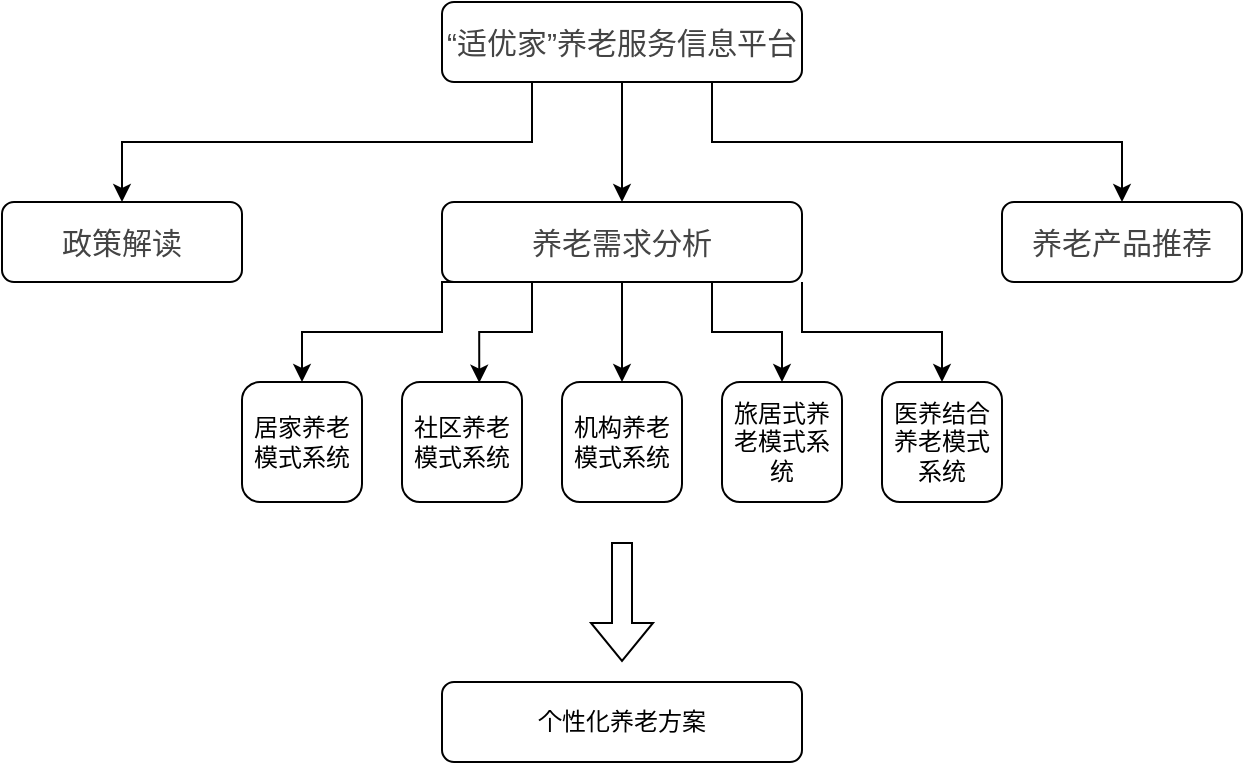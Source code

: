 <mxfile version="16.5.6" type="github">
  <diagram id="C5RBs43oDa-KdzZeNtuy" name="Page-1">
    <mxGraphModel dx="1022" dy="402" grid="1" gridSize="10" guides="1" tooltips="1" connect="1" arrows="1" fold="1" page="1" pageScale="1" pageWidth="827" pageHeight="1169" math="0" shadow="0">
      <root>
        <mxCell id="WIyWlLk6GJQsqaUBKTNV-0" />
        <mxCell id="WIyWlLk6GJQsqaUBKTNV-1" parent="WIyWlLk6GJQsqaUBKTNV-0" />
        <mxCell id="wCMmacWut8D4qa3MLW9j-19" value="&lt;div style=&quot;text-align: left&quot;&gt;&lt;font color=&quot;#444444&quot;&gt;&lt;span style=&quot;font-size: 15px ; background-color: rgb(255 , 255 , 255)&quot;&gt;政策解读&lt;/span&gt;&lt;/font&gt;&lt;/div&gt;" style="rounded=1;whiteSpace=wrap;html=1;fontSize=12;glass=0;strokeWidth=1;shadow=0;" vertex="1" parent="WIyWlLk6GJQsqaUBKTNV-1">
          <mxGeometry x="100" y="190" width="120" height="40" as="geometry" />
        </mxCell>
        <mxCell id="wCMmacWut8D4qa3MLW9j-20" value="&lt;div style=&quot;text-align: left&quot;&gt;&lt;font color=&quot;#444444&quot;&gt;&lt;span style=&quot;font-size: 15px ; background-color: rgb(255 , 255 , 255)&quot;&gt;养老产品推荐&lt;/span&gt;&lt;/font&gt;&lt;/div&gt;" style="rounded=1;whiteSpace=wrap;html=1;fontSize=12;glass=0;strokeWidth=1;shadow=0;" vertex="1" parent="WIyWlLk6GJQsqaUBKTNV-1">
          <mxGeometry x="600" y="190" width="120" height="40" as="geometry" />
        </mxCell>
        <mxCell id="wCMmacWut8D4qa3MLW9j-21" value="" style="edgeStyle=orthogonalEdgeStyle;rounded=0;orthogonalLoop=1;jettySize=auto;html=1;" edge="1" parent="WIyWlLk6GJQsqaUBKTNV-1" source="wCMmacWut8D4qa3MLW9j-22" target="wCMmacWut8D4qa3MLW9j-33">
          <mxGeometry relative="1" as="geometry" />
        </mxCell>
        <mxCell id="wCMmacWut8D4qa3MLW9j-34" style="edgeStyle=orthogonalEdgeStyle;rounded=0;orthogonalLoop=1;jettySize=auto;html=1;exitX=0.25;exitY=1;exitDx=0;exitDy=0;" edge="1" parent="WIyWlLk6GJQsqaUBKTNV-1" source="wCMmacWut8D4qa3MLW9j-22" target="wCMmacWut8D4qa3MLW9j-19">
          <mxGeometry relative="1" as="geometry" />
        </mxCell>
        <mxCell id="wCMmacWut8D4qa3MLW9j-35" style="edgeStyle=orthogonalEdgeStyle;rounded=0;orthogonalLoop=1;jettySize=auto;html=1;exitX=0.75;exitY=1;exitDx=0;exitDy=0;entryX=0.5;entryY=0;entryDx=0;entryDy=0;" edge="1" parent="WIyWlLk6GJQsqaUBKTNV-1" source="wCMmacWut8D4qa3MLW9j-22" target="wCMmacWut8D4qa3MLW9j-20">
          <mxGeometry relative="1" as="geometry" />
        </mxCell>
        <mxCell id="wCMmacWut8D4qa3MLW9j-22" value="&lt;span style=&quot;color: rgb(68 , 68 , 68) ; font-family: &amp;#34;arial&amp;#34; , ; font-size: 15px ; text-align: left ; background-color: rgb(255 , 255 , 255)&quot;&gt;“适优家”养老服务信息平台&lt;/span&gt;" style="rounded=1;whiteSpace=wrap;html=1;fontSize=12;glass=0;strokeWidth=1;shadow=0;" vertex="1" parent="WIyWlLk6GJQsqaUBKTNV-1">
          <mxGeometry x="320" y="90" width="180" height="40" as="geometry" />
        </mxCell>
        <mxCell id="wCMmacWut8D4qa3MLW9j-23" value="旅居式养老模式系统" style="rounded=1;whiteSpace=wrap;html=1;fontSize=12;glass=0;strokeWidth=1;shadow=0;" vertex="1" parent="WIyWlLk6GJQsqaUBKTNV-1">
          <mxGeometry x="460" y="280" width="60" height="60" as="geometry" />
        </mxCell>
        <mxCell id="wCMmacWut8D4qa3MLW9j-24" value="居家养老模式系统" style="rounded=1;whiteSpace=wrap;html=1;fontSize=12;glass=0;strokeWidth=1;shadow=0;" vertex="1" parent="WIyWlLk6GJQsqaUBKTNV-1">
          <mxGeometry x="220" y="280" width="60" height="60" as="geometry" />
        </mxCell>
        <mxCell id="wCMmacWut8D4qa3MLW9j-37" style="edgeStyle=orthogonalEdgeStyle;shape=flexArrow;rounded=0;orthogonalLoop=1;jettySize=auto;html=1;" edge="1" parent="WIyWlLk6GJQsqaUBKTNV-1">
          <mxGeometry relative="1" as="geometry">
            <mxPoint x="410" y="420" as="targetPoint" />
            <mxPoint x="410" y="360" as="sourcePoint" />
          </mxGeometry>
        </mxCell>
        <mxCell id="wCMmacWut8D4qa3MLW9j-25" value="机构养老模式系统" style="rounded=1;whiteSpace=wrap;html=1;fontSize=12;glass=0;strokeWidth=1;shadow=0;" vertex="1" parent="WIyWlLk6GJQsqaUBKTNV-1">
          <mxGeometry x="380" y="280" width="60" height="60" as="geometry" />
        </mxCell>
        <mxCell id="wCMmacWut8D4qa3MLW9j-26" value="医养结合养老模式系统" style="rounded=1;whiteSpace=wrap;html=1;fontSize=12;glass=0;strokeWidth=1;shadow=0;" vertex="1" parent="WIyWlLk6GJQsqaUBKTNV-1">
          <mxGeometry x="540" y="280" width="60" height="60" as="geometry" />
        </mxCell>
        <mxCell id="wCMmacWut8D4qa3MLW9j-27" value="社区养老模式系统" style="rounded=1;whiteSpace=wrap;html=1;fontSize=12;glass=0;strokeWidth=1;shadow=0;" vertex="1" parent="WIyWlLk6GJQsqaUBKTNV-1">
          <mxGeometry x="300" y="280" width="60" height="60" as="geometry" />
        </mxCell>
        <mxCell id="wCMmacWut8D4qa3MLW9j-28" style="edgeStyle=orthogonalEdgeStyle;rounded=0;orthogonalLoop=1;jettySize=auto;html=1;exitX=0.5;exitY=1;exitDx=0;exitDy=0;entryX=0.5;entryY=0;entryDx=0;entryDy=0;" edge="1" parent="WIyWlLk6GJQsqaUBKTNV-1" source="wCMmacWut8D4qa3MLW9j-33" target="wCMmacWut8D4qa3MLW9j-25">
          <mxGeometry relative="1" as="geometry" />
        </mxCell>
        <mxCell id="wCMmacWut8D4qa3MLW9j-29" style="edgeStyle=orthogonalEdgeStyle;rounded=0;orthogonalLoop=1;jettySize=auto;html=1;exitX=0.25;exitY=1;exitDx=0;exitDy=0;entryX=0.5;entryY=0;entryDx=0;entryDy=0;exitPerimeter=0;" edge="1" parent="WIyWlLk6GJQsqaUBKTNV-1" source="wCMmacWut8D4qa3MLW9j-33" target="wCMmacWut8D4qa3MLW9j-24">
          <mxGeometry relative="1" as="geometry">
            <Array as="points">
              <mxPoint x="320" y="230" />
              <mxPoint x="320" y="255" />
              <mxPoint x="250" y="255" />
            </Array>
          </mxGeometry>
        </mxCell>
        <mxCell id="wCMmacWut8D4qa3MLW9j-30" style="edgeStyle=orthogonalEdgeStyle;rounded=0;orthogonalLoop=1;jettySize=auto;html=1;exitX=0.25;exitY=1;exitDx=0;exitDy=0;entryX=0.644;entryY=0.006;entryDx=0;entryDy=0;entryPerimeter=0;" edge="1" parent="WIyWlLk6GJQsqaUBKTNV-1" source="wCMmacWut8D4qa3MLW9j-33" target="wCMmacWut8D4qa3MLW9j-27">
          <mxGeometry relative="1" as="geometry">
            <Array as="points">
              <mxPoint x="365" y="255" />
              <mxPoint x="339" y="255" />
            </Array>
          </mxGeometry>
        </mxCell>
        <mxCell id="wCMmacWut8D4qa3MLW9j-31" style="edgeStyle=orthogonalEdgeStyle;rounded=0;orthogonalLoop=1;jettySize=auto;html=1;exitX=0.75;exitY=1;exitDx=0;exitDy=0;entryX=0.5;entryY=0;entryDx=0;entryDy=0;" edge="1" parent="WIyWlLk6GJQsqaUBKTNV-1" source="wCMmacWut8D4qa3MLW9j-33" target="wCMmacWut8D4qa3MLW9j-23">
          <mxGeometry relative="1" as="geometry" />
        </mxCell>
        <mxCell id="wCMmacWut8D4qa3MLW9j-32" style="edgeStyle=orthogonalEdgeStyle;rounded=0;orthogonalLoop=1;jettySize=auto;html=1;exitX=1;exitY=1;exitDx=0;exitDy=0;entryX=0.5;entryY=0;entryDx=0;entryDy=0;" edge="1" parent="WIyWlLk6GJQsqaUBKTNV-1" source="wCMmacWut8D4qa3MLW9j-33" target="wCMmacWut8D4qa3MLW9j-26">
          <mxGeometry relative="1" as="geometry">
            <Array as="points">
              <mxPoint x="500" y="255" />
              <mxPoint x="570" y="255" />
            </Array>
          </mxGeometry>
        </mxCell>
        <mxCell id="wCMmacWut8D4qa3MLW9j-33" value="&lt;div style=&quot;text-align: left&quot;&gt;&lt;font color=&quot;#444444&quot;&gt;&lt;span style=&quot;font-size: 15px ; background-color: rgb(255 , 255 , 255)&quot;&gt;养老需求分析&lt;/span&gt;&lt;/font&gt;&lt;/div&gt;" style="rounded=1;whiteSpace=wrap;html=1;fontSize=12;glass=0;strokeWidth=1;shadow=0;" vertex="1" parent="WIyWlLk6GJQsqaUBKTNV-1">
          <mxGeometry x="320" y="190" width="180" height="40" as="geometry" />
        </mxCell>
        <mxCell id="wCMmacWut8D4qa3MLW9j-36" value="&lt;span&gt;个性化养老方案&lt;/span&gt;" style="rounded=1;whiteSpace=wrap;html=1;fontSize=12;glass=0;strokeWidth=1;shadow=0;" vertex="1" parent="WIyWlLk6GJQsqaUBKTNV-1">
          <mxGeometry x="320" y="430" width="180" height="40" as="geometry" />
        </mxCell>
      </root>
    </mxGraphModel>
  </diagram>
</mxfile>
